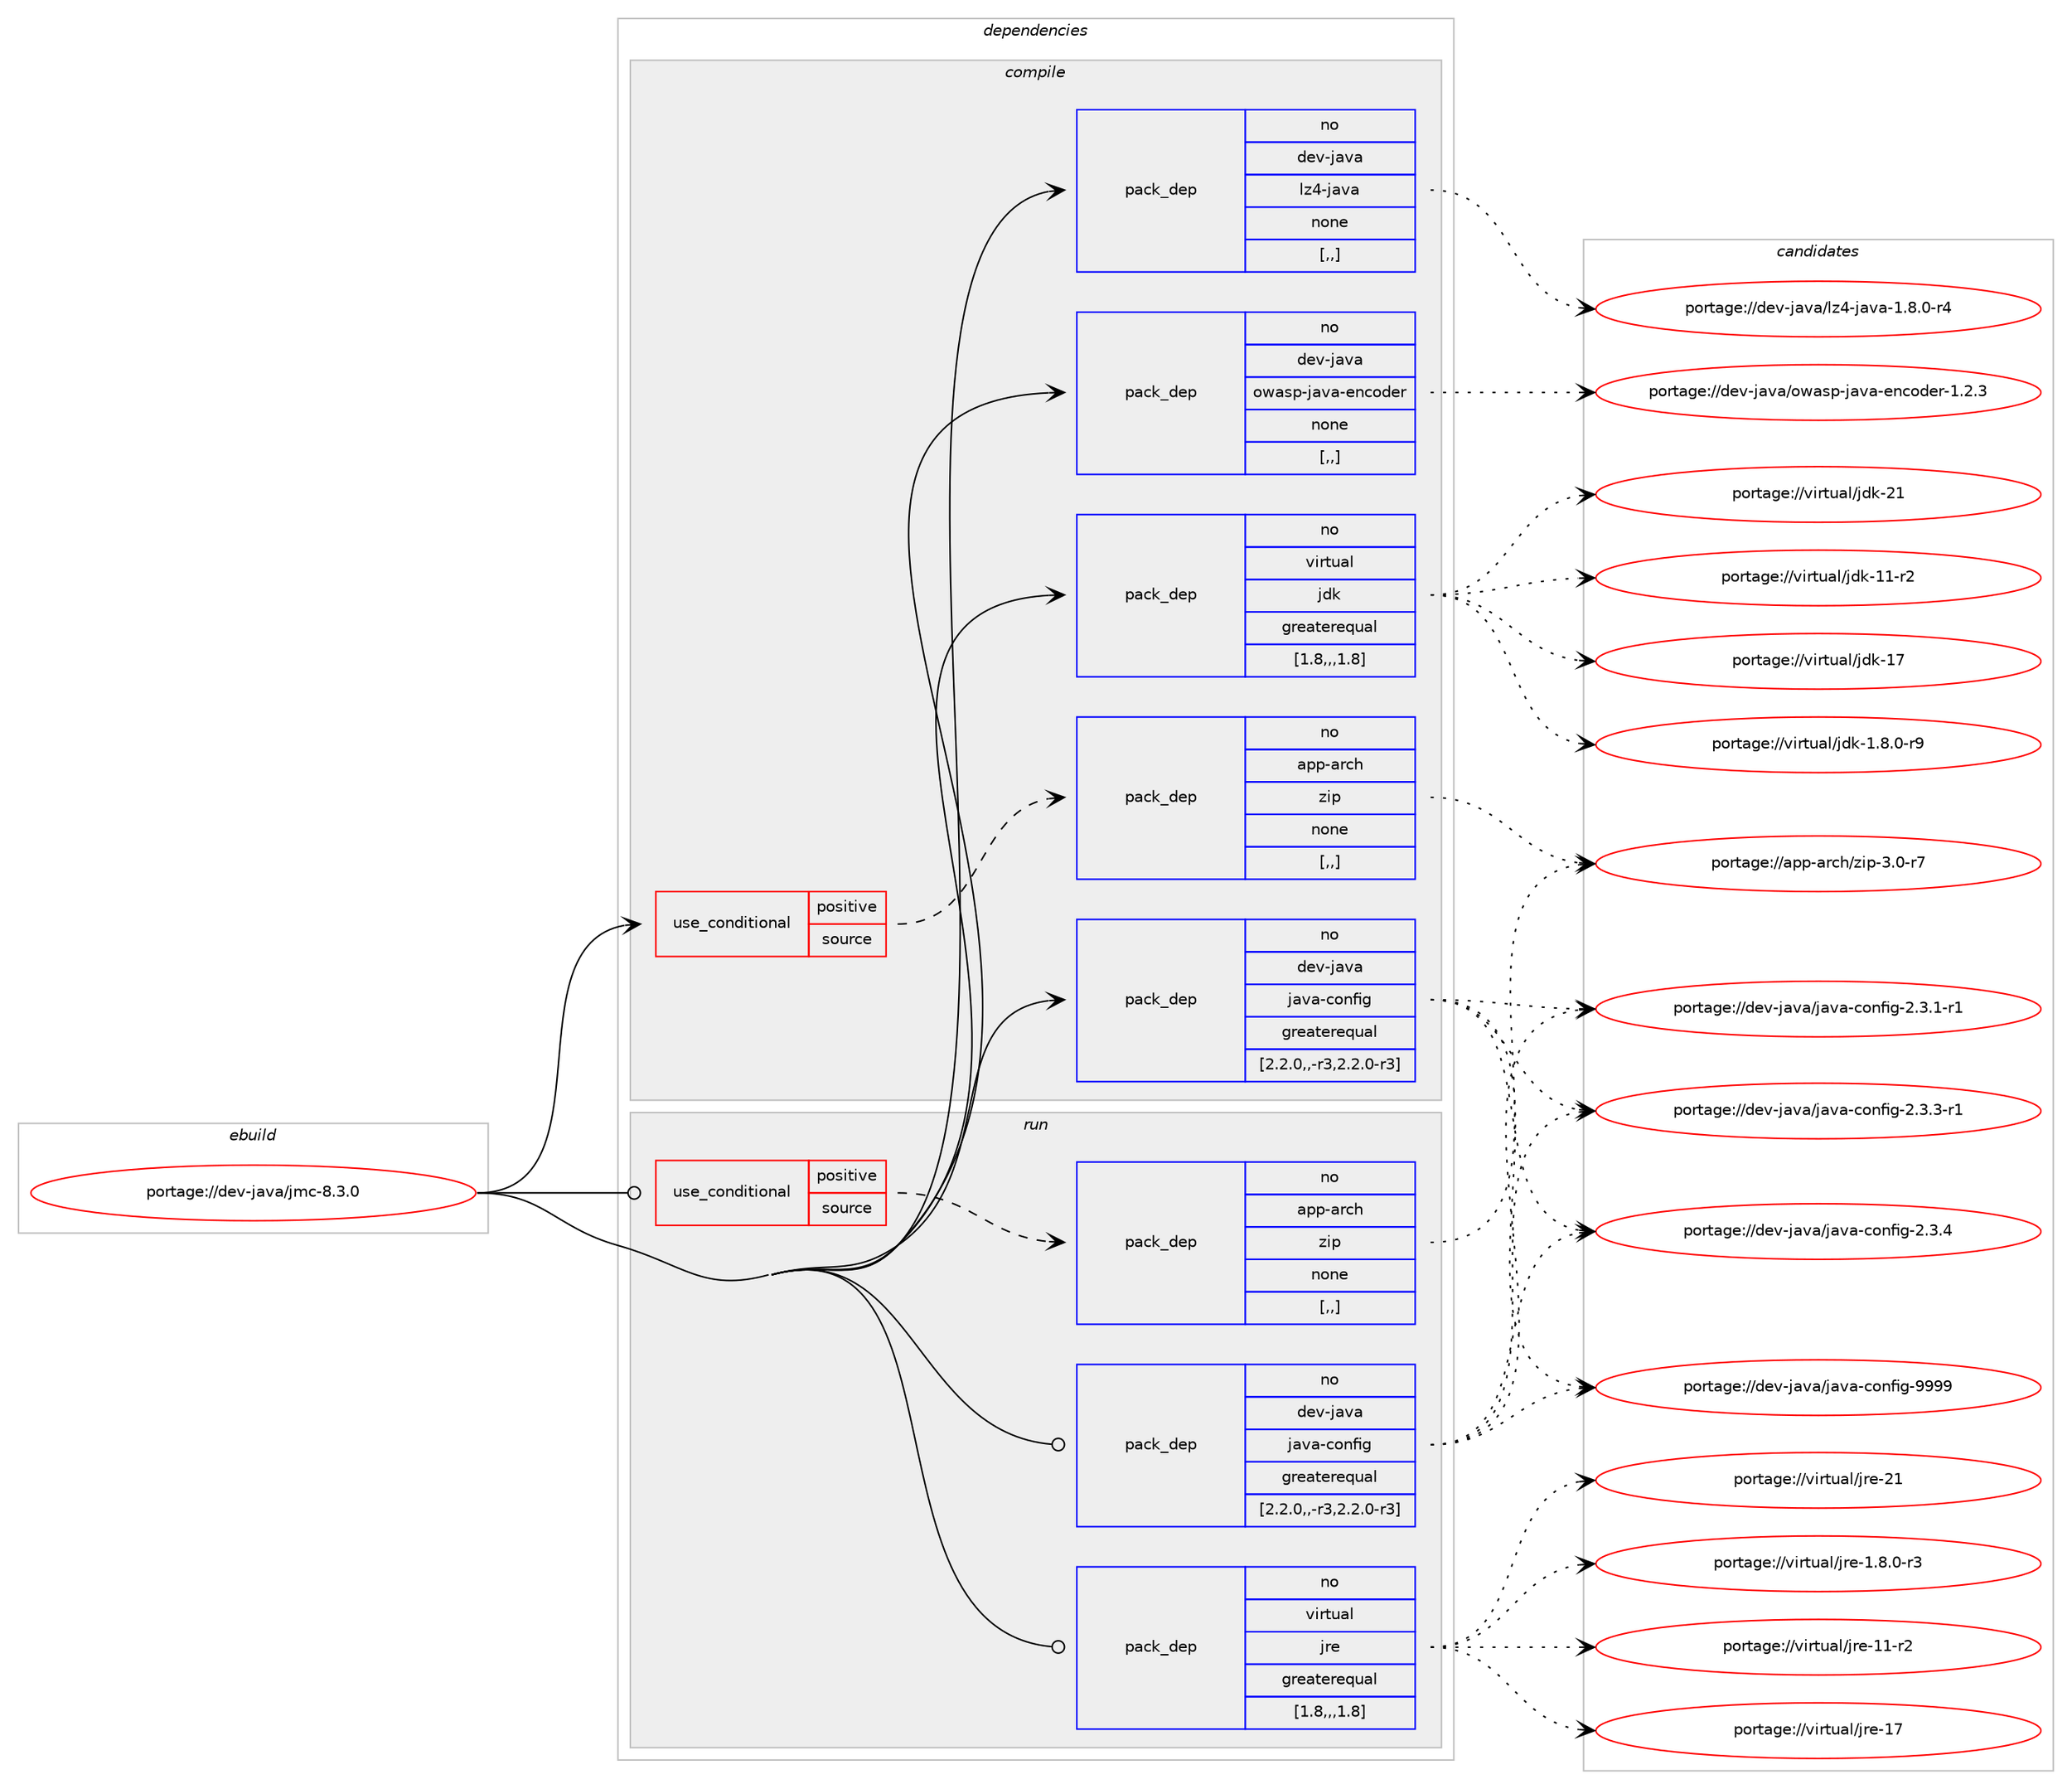 digraph prolog {

# *************
# Graph options
# *************

newrank=true;
concentrate=true;
compound=true;
graph [rankdir=LR,fontname=Helvetica,fontsize=10,ranksep=1.5];#, ranksep=2.5, nodesep=0.2];
edge  [arrowhead=vee];
node  [fontname=Helvetica,fontsize=10];

# **********
# The ebuild
# **********

subgraph cluster_leftcol {
color=gray;
rank=same;
label=<<i>ebuild</i>>;
id [label="portage://dev-java/jmc-8.3.0", color=red, width=4, href="../dev-java/jmc-8.3.0.svg"];
}

# ****************
# The dependencies
# ****************

subgraph cluster_midcol {
color=gray;
label=<<i>dependencies</i>>;
subgraph cluster_compile {
fillcolor="#eeeeee";
style=filled;
label=<<i>compile</i>>;
subgraph cond21429 {
dependency93019 [label=<<TABLE BORDER="0" CELLBORDER="1" CELLSPACING="0" CELLPADDING="4"><TR><TD ROWSPAN="3" CELLPADDING="10">use_conditional</TD></TR><TR><TD>positive</TD></TR><TR><TD>source</TD></TR></TABLE>>, shape=none, color=red];
subgraph pack70564 {
dependency93020 [label=<<TABLE BORDER="0" CELLBORDER="1" CELLSPACING="0" CELLPADDING="4" WIDTH="220"><TR><TD ROWSPAN="6" CELLPADDING="30">pack_dep</TD></TR><TR><TD WIDTH="110">no</TD></TR><TR><TD>app-arch</TD></TR><TR><TD>zip</TD></TR><TR><TD>none</TD></TR><TR><TD>[,,]</TD></TR></TABLE>>, shape=none, color=blue];
}
dependency93019:e -> dependency93020:w [weight=20,style="dashed",arrowhead="vee"];
}
id:e -> dependency93019:w [weight=20,style="solid",arrowhead="vee"];
subgraph pack70565 {
dependency93021 [label=<<TABLE BORDER="0" CELLBORDER="1" CELLSPACING="0" CELLPADDING="4" WIDTH="220"><TR><TD ROWSPAN="6" CELLPADDING="30">pack_dep</TD></TR><TR><TD WIDTH="110">no</TD></TR><TR><TD>dev-java</TD></TR><TR><TD>java-config</TD></TR><TR><TD>greaterequal</TD></TR><TR><TD>[2.2.0,,-r3,2.2.0-r3]</TD></TR></TABLE>>, shape=none, color=blue];
}
id:e -> dependency93021:w [weight=20,style="solid",arrowhead="vee"];
subgraph pack70566 {
dependency93022 [label=<<TABLE BORDER="0" CELLBORDER="1" CELLSPACING="0" CELLPADDING="4" WIDTH="220"><TR><TD ROWSPAN="6" CELLPADDING="30">pack_dep</TD></TR><TR><TD WIDTH="110">no</TD></TR><TR><TD>dev-java</TD></TR><TR><TD>lz4-java</TD></TR><TR><TD>none</TD></TR><TR><TD>[,,]</TD></TR></TABLE>>, shape=none, color=blue];
}
id:e -> dependency93022:w [weight=20,style="solid",arrowhead="vee"];
subgraph pack70567 {
dependency93023 [label=<<TABLE BORDER="0" CELLBORDER="1" CELLSPACING="0" CELLPADDING="4" WIDTH="220"><TR><TD ROWSPAN="6" CELLPADDING="30">pack_dep</TD></TR><TR><TD WIDTH="110">no</TD></TR><TR><TD>dev-java</TD></TR><TR><TD>owasp-java-encoder</TD></TR><TR><TD>none</TD></TR><TR><TD>[,,]</TD></TR></TABLE>>, shape=none, color=blue];
}
id:e -> dependency93023:w [weight=20,style="solid",arrowhead="vee"];
subgraph pack70568 {
dependency93024 [label=<<TABLE BORDER="0" CELLBORDER="1" CELLSPACING="0" CELLPADDING="4" WIDTH="220"><TR><TD ROWSPAN="6" CELLPADDING="30">pack_dep</TD></TR><TR><TD WIDTH="110">no</TD></TR><TR><TD>virtual</TD></TR><TR><TD>jdk</TD></TR><TR><TD>greaterequal</TD></TR><TR><TD>[1.8,,,1.8]</TD></TR></TABLE>>, shape=none, color=blue];
}
id:e -> dependency93024:w [weight=20,style="solid",arrowhead="vee"];
}
subgraph cluster_compileandrun {
fillcolor="#eeeeee";
style=filled;
label=<<i>compile and run</i>>;
}
subgraph cluster_run {
fillcolor="#eeeeee";
style=filled;
label=<<i>run</i>>;
subgraph cond21430 {
dependency93025 [label=<<TABLE BORDER="0" CELLBORDER="1" CELLSPACING="0" CELLPADDING="4"><TR><TD ROWSPAN="3" CELLPADDING="10">use_conditional</TD></TR><TR><TD>positive</TD></TR><TR><TD>source</TD></TR></TABLE>>, shape=none, color=red];
subgraph pack70569 {
dependency93026 [label=<<TABLE BORDER="0" CELLBORDER="1" CELLSPACING="0" CELLPADDING="4" WIDTH="220"><TR><TD ROWSPAN="6" CELLPADDING="30">pack_dep</TD></TR><TR><TD WIDTH="110">no</TD></TR><TR><TD>app-arch</TD></TR><TR><TD>zip</TD></TR><TR><TD>none</TD></TR><TR><TD>[,,]</TD></TR></TABLE>>, shape=none, color=blue];
}
dependency93025:e -> dependency93026:w [weight=20,style="dashed",arrowhead="vee"];
}
id:e -> dependency93025:w [weight=20,style="solid",arrowhead="odot"];
subgraph pack70570 {
dependency93027 [label=<<TABLE BORDER="0" CELLBORDER="1" CELLSPACING="0" CELLPADDING="4" WIDTH="220"><TR><TD ROWSPAN="6" CELLPADDING="30">pack_dep</TD></TR><TR><TD WIDTH="110">no</TD></TR><TR><TD>dev-java</TD></TR><TR><TD>java-config</TD></TR><TR><TD>greaterequal</TD></TR><TR><TD>[2.2.0,,-r3,2.2.0-r3]</TD></TR></TABLE>>, shape=none, color=blue];
}
id:e -> dependency93027:w [weight=20,style="solid",arrowhead="odot"];
subgraph pack70571 {
dependency93028 [label=<<TABLE BORDER="0" CELLBORDER="1" CELLSPACING="0" CELLPADDING="4" WIDTH="220"><TR><TD ROWSPAN="6" CELLPADDING="30">pack_dep</TD></TR><TR><TD WIDTH="110">no</TD></TR><TR><TD>virtual</TD></TR><TR><TD>jre</TD></TR><TR><TD>greaterequal</TD></TR><TR><TD>[1.8,,,1.8]</TD></TR></TABLE>>, shape=none, color=blue];
}
id:e -> dependency93028:w [weight=20,style="solid",arrowhead="odot"];
}
}

# **************
# The candidates
# **************

subgraph cluster_choices {
rank=same;
color=gray;
label=<<i>candidates</i>>;

subgraph choice70564 {
color=black;
nodesep=1;
choice9711211245971149910447122105112455146484511455 [label="portage://app-arch/zip-3.0-r7", color=red, width=4,href="../app-arch/zip-3.0-r7.svg"];
dependency93020:e -> choice9711211245971149910447122105112455146484511455:w [style=dotted,weight="100"];
}
subgraph choice70565 {
color=black;
nodesep=1;
choice10010111845106971189747106971189745991111101021051034550465146494511449 [label="portage://dev-java/java-config-2.3.1-r1", color=red, width=4,href="../dev-java/java-config-2.3.1-r1.svg"];
choice10010111845106971189747106971189745991111101021051034550465146514511449 [label="portage://dev-java/java-config-2.3.3-r1", color=red, width=4,href="../dev-java/java-config-2.3.3-r1.svg"];
choice1001011184510697118974710697118974599111110102105103455046514652 [label="portage://dev-java/java-config-2.3.4", color=red, width=4,href="../dev-java/java-config-2.3.4.svg"];
choice10010111845106971189747106971189745991111101021051034557575757 [label="portage://dev-java/java-config-9999", color=red, width=4,href="../dev-java/java-config-9999.svg"];
dependency93021:e -> choice10010111845106971189747106971189745991111101021051034550465146494511449:w [style=dotted,weight="100"];
dependency93021:e -> choice10010111845106971189747106971189745991111101021051034550465146514511449:w [style=dotted,weight="100"];
dependency93021:e -> choice1001011184510697118974710697118974599111110102105103455046514652:w [style=dotted,weight="100"];
dependency93021:e -> choice10010111845106971189747106971189745991111101021051034557575757:w [style=dotted,weight="100"];
}
subgraph choice70566 {
color=black;
nodesep=1;
choice10010111845106971189747108122524510697118974549465646484511452 [label="portage://dev-java/lz4-java-1.8.0-r4", color=red, width=4,href="../dev-java/lz4-java-1.8.0-r4.svg"];
dependency93022:e -> choice10010111845106971189747108122524510697118974549465646484511452:w [style=dotted,weight="100"];
}
subgraph choice70567 {
color=black;
nodesep=1;
choice10010111845106971189747111119971151124510697118974510111099111100101114454946504651 [label="portage://dev-java/owasp-java-encoder-1.2.3", color=red, width=4,href="../dev-java/owasp-java-encoder-1.2.3.svg"];
dependency93023:e -> choice10010111845106971189747111119971151124510697118974510111099111100101114454946504651:w [style=dotted,weight="100"];
}
subgraph choice70568 {
color=black;
nodesep=1;
choice11810511411611797108471061001074549465646484511457 [label="portage://virtual/jdk-1.8.0-r9", color=red, width=4,href="../virtual/jdk-1.8.0-r9.svg"];
choice11810511411611797108471061001074549494511450 [label="portage://virtual/jdk-11-r2", color=red, width=4,href="../virtual/jdk-11-r2.svg"];
choice1181051141161179710847106100107454955 [label="portage://virtual/jdk-17", color=red, width=4,href="../virtual/jdk-17.svg"];
choice1181051141161179710847106100107455049 [label="portage://virtual/jdk-21", color=red, width=4,href="../virtual/jdk-21.svg"];
dependency93024:e -> choice11810511411611797108471061001074549465646484511457:w [style=dotted,weight="100"];
dependency93024:e -> choice11810511411611797108471061001074549494511450:w [style=dotted,weight="100"];
dependency93024:e -> choice1181051141161179710847106100107454955:w [style=dotted,weight="100"];
dependency93024:e -> choice1181051141161179710847106100107455049:w [style=dotted,weight="100"];
}
subgraph choice70569 {
color=black;
nodesep=1;
choice9711211245971149910447122105112455146484511455 [label="portage://app-arch/zip-3.0-r7", color=red, width=4,href="../app-arch/zip-3.0-r7.svg"];
dependency93026:e -> choice9711211245971149910447122105112455146484511455:w [style=dotted,weight="100"];
}
subgraph choice70570 {
color=black;
nodesep=1;
choice10010111845106971189747106971189745991111101021051034550465146494511449 [label="portage://dev-java/java-config-2.3.1-r1", color=red, width=4,href="../dev-java/java-config-2.3.1-r1.svg"];
choice10010111845106971189747106971189745991111101021051034550465146514511449 [label="portage://dev-java/java-config-2.3.3-r1", color=red, width=4,href="../dev-java/java-config-2.3.3-r1.svg"];
choice1001011184510697118974710697118974599111110102105103455046514652 [label="portage://dev-java/java-config-2.3.4", color=red, width=4,href="../dev-java/java-config-2.3.4.svg"];
choice10010111845106971189747106971189745991111101021051034557575757 [label="portage://dev-java/java-config-9999", color=red, width=4,href="../dev-java/java-config-9999.svg"];
dependency93027:e -> choice10010111845106971189747106971189745991111101021051034550465146494511449:w [style=dotted,weight="100"];
dependency93027:e -> choice10010111845106971189747106971189745991111101021051034550465146514511449:w [style=dotted,weight="100"];
dependency93027:e -> choice1001011184510697118974710697118974599111110102105103455046514652:w [style=dotted,weight="100"];
dependency93027:e -> choice10010111845106971189747106971189745991111101021051034557575757:w [style=dotted,weight="100"];
}
subgraph choice70571 {
color=black;
nodesep=1;
choice11810511411611797108471061141014549465646484511451 [label="portage://virtual/jre-1.8.0-r3", color=red, width=4,href="../virtual/jre-1.8.0-r3.svg"];
choice11810511411611797108471061141014549494511450 [label="portage://virtual/jre-11-r2", color=red, width=4,href="../virtual/jre-11-r2.svg"];
choice1181051141161179710847106114101454955 [label="portage://virtual/jre-17", color=red, width=4,href="../virtual/jre-17.svg"];
choice1181051141161179710847106114101455049 [label="portage://virtual/jre-21", color=red, width=4,href="../virtual/jre-21.svg"];
dependency93028:e -> choice11810511411611797108471061141014549465646484511451:w [style=dotted,weight="100"];
dependency93028:e -> choice11810511411611797108471061141014549494511450:w [style=dotted,weight="100"];
dependency93028:e -> choice1181051141161179710847106114101454955:w [style=dotted,weight="100"];
dependency93028:e -> choice1181051141161179710847106114101455049:w [style=dotted,weight="100"];
}
}

}
